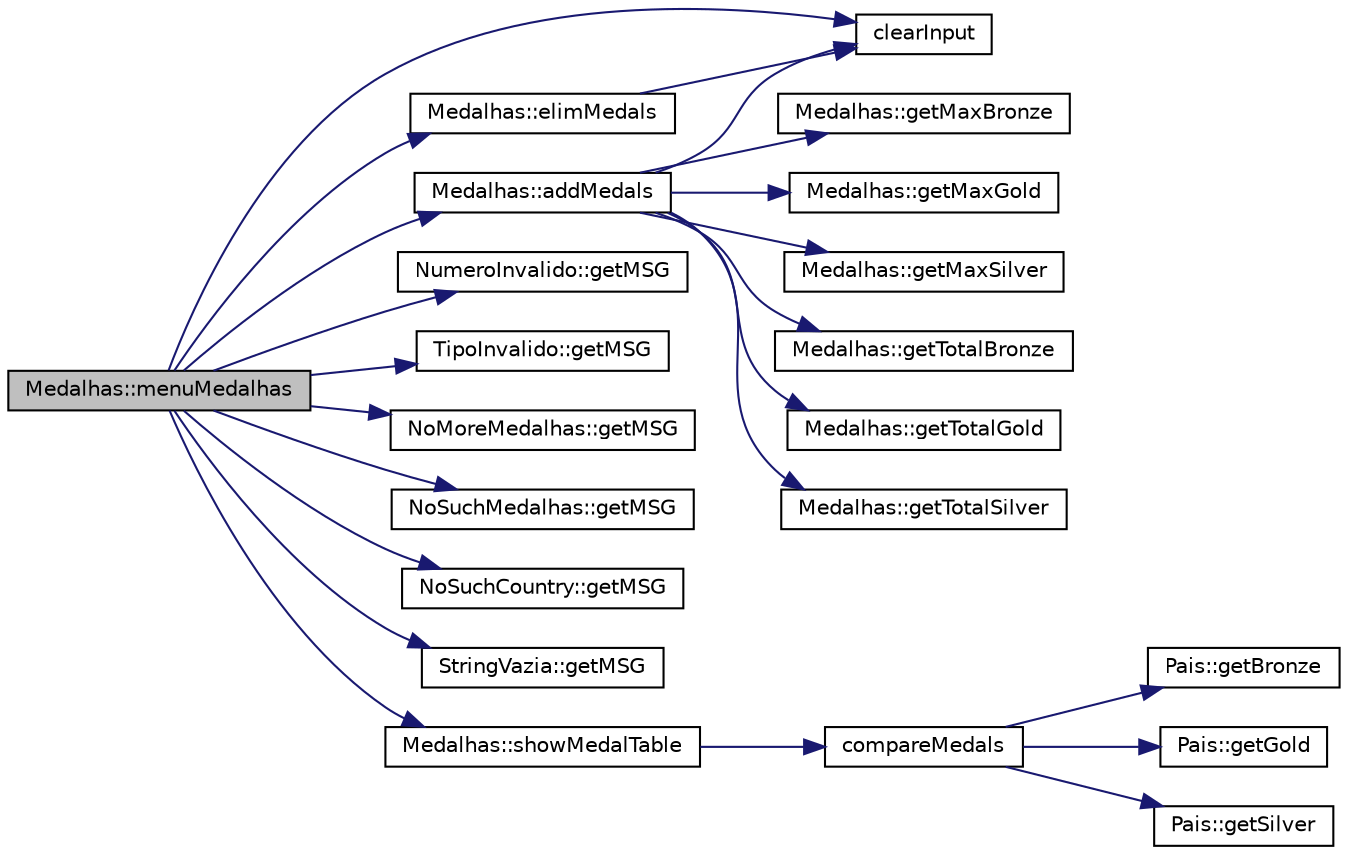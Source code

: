 digraph "Medalhas::menuMedalhas"
{
 // LATEX_PDF_SIZE
  edge [fontname="Helvetica",fontsize="10",labelfontname="Helvetica",labelfontsize="10"];
  node [fontname="Helvetica",fontsize="10",shape=record];
  rankdir="LR";
  Node1 [label="Medalhas::menuMedalhas",height=0.2,width=0.4,color="black", fillcolor="grey75", style="filled", fontcolor="black",tooltip="Menu que lida com a intenção do usuário de atribuir medalhas, remover medalhas e ver o quadro de meda..."];
  Node1 -> Node2 [color="midnightblue",fontsize="10",style="solid",fontname="Helvetica"];
  Node2 [label="Medalhas::addMedals",height=0.2,width=0.4,color="black", fillcolor="white", style="filled",URL="$class_medalhas.html#ae7bfa391d5a4956522d7ce8274f04991",tooltip="Adiciona medalhas a um país."];
  Node2 -> Node3 [color="midnightblue",fontsize="10",style="solid",fontname="Helvetica"];
  Node3 [label="clearInput",height=0.2,width=0.4,color="black", fillcolor="white", style="filled",URL="$utils_8cpp.html#a5d555657ce648c1a47abb70f1029589d",tooltip="Limpa o input buffer."];
  Node2 -> Node4 [color="midnightblue",fontsize="10",style="solid",fontname="Helvetica"];
  Node4 [label="Medalhas::getMaxBronze",height=0.2,width=0.4,color="black", fillcolor="white", style="filled",URL="$class_medalhas.html#a9fb35203050996b7e2d5090958e830df",tooltip="Retorna o número máximo de medalhas de bronze."];
  Node2 -> Node5 [color="midnightblue",fontsize="10",style="solid",fontname="Helvetica"];
  Node5 [label="Medalhas::getMaxGold",height=0.2,width=0.4,color="black", fillcolor="white", style="filled",URL="$class_medalhas.html#add80a9fd69026a05dfcf88bd2bb10c6b",tooltip="Retorna o número máximo de medalhas de ouro."];
  Node2 -> Node6 [color="midnightblue",fontsize="10",style="solid",fontname="Helvetica"];
  Node6 [label="Medalhas::getMaxSilver",height=0.2,width=0.4,color="black", fillcolor="white", style="filled",URL="$class_medalhas.html#a39302fd7914572b04917e18ea509b294",tooltip="Retorna o número máximo de medalhas de prata."];
  Node2 -> Node7 [color="midnightblue",fontsize="10",style="solid",fontname="Helvetica"];
  Node7 [label="Medalhas::getTotalBronze",height=0.2,width=0.4,color="black", fillcolor="white", style="filled",URL="$class_medalhas.html#a794aa6a7a1b77f4dcc5c432a823b41af",tooltip="Retorna o número total de medalhas de bronze."];
  Node2 -> Node8 [color="midnightblue",fontsize="10",style="solid",fontname="Helvetica"];
  Node8 [label="Medalhas::getTotalGold",height=0.2,width=0.4,color="black", fillcolor="white", style="filled",URL="$class_medalhas.html#aee164f340a600a983090b3a3896ea9bf",tooltip="Retorna o número total de medalhas de ouro."];
  Node2 -> Node9 [color="midnightblue",fontsize="10",style="solid",fontname="Helvetica"];
  Node9 [label="Medalhas::getTotalSilver",height=0.2,width=0.4,color="black", fillcolor="white", style="filled",URL="$class_medalhas.html#a78e9370929f6982477f77967047671fb",tooltip="Retorna o número total de medalhas de prata."];
  Node1 -> Node3 [color="midnightblue",fontsize="10",style="solid",fontname="Helvetica"];
  Node1 -> Node10 [color="midnightblue",fontsize="10",style="solid",fontname="Helvetica"];
  Node10 [label="Medalhas::elimMedals",height=0.2,width=0.4,color="black", fillcolor="white", style="filled",URL="$class_medalhas.html#a1f51333f228e0215ec18b01ab209b2a4",tooltip="Elimina medalhas de um país."];
  Node10 -> Node3 [color="midnightblue",fontsize="10",style="solid",fontname="Helvetica"];
  Node1 -> Node11 [color="midnightblue",fontsize="10",style="solid",fontname="Helvetica"];
  Node11 [label="NumeroInvalido::getMSG",height=0.2,width=0.4,color="black", fillcolor="white", style="filled",URL="$class_numero_invalido.html#a5c448d3329c6ac238680652aeeaef4c7",tooltip="Esta função retorna a mensagem de erro de número inválido."];
  Node1 -> Node12 [color="midnightblue",fontsize="10",style="solid",fontname="Helvetica"];
  Node12 [label="TipoInvalido::getMSG",height=0.2,width=0.4,color="black", fillcolor="white", style="filled",URL="$class_tipo_invalido.html#a2ab2856e2ba29b748798c49216ce0242",tooltip="Esta função retorna a mensagem de erro de tipo inválido."];
  Node1 -> Node13 [color="midnightblue",fontsize="10",style="solid",fontname="Helvetica"];
  Node13 [label="NoMoreMedalhas::getMSG",height=0.2,width=0.4,color="black", fillcolor="white", style="filled",URL="$class_no_more_medalhas.html#a277c27d6358f33f61102b0ddabe04a70",tooltip="Esta função retorna a mensagem de erro de passar do limite de medalhas."];
  Node1 -> Node14 [color="midnightblue",fontsize="10",style="solid",fontname="Helvetica"];
  Node14 [label="NoSuchMedalhas::getMSG",height=0.2,width=0.4,color="black", fillcolor="white", style="filled",URL="$class_no_such_medalhas.html#a8579983c1ea58a01e1e5474c95738def",tooltip="Esta função retorna a mensagem de erro de medalhas insuficientes."];
  Node1 -> Node15 [color="midnightblue",fontsize="10",style="solid",fontname="Helvetica"];
  Node15 [label="NoSuchCountry::getMSG",height=0.2,width=0.4,color="black", fillcolor="white", style="filled",URL="$class_no_such_country.html#a865f6066a01c7c98fdf730579baeb21d",tooltip="Esta função retorna a mensagem de erro de país inexistente."];
  Node1 -> Node16 [color="midnightblue",fontsize="10",style="solid",fontname="Helvetica"];
  Node16 [label="StringVazia::getMSG",height=0.2,width=0.4,color="black", fillcolor="white", style="filled",URL="$class_string_vazia.html#a604504d90df3ac1669feb026b75c9578",tooltip="Esta função retorna a mensagem de erro de string vazia."];
  Node1 -> Node17 [color="midnightblue",fontsize="10",style="solid",fontname="Helvetica"];
  Node17 [label="Medalhas::showMedalTable",height=0.2,width=0.4,color="black", fillcolor="white", style="filled",URL="$class_medalhas.html#a37866111e7cc41c679fa8e4bcfa9c5fd",tooltip="Imprime a tabela de medalhas."];
  Node17 -> Node18 [color="midnightblue",fontsize="10",style="solid",fontname="Helvetica"];
  Node18 [label="compareMedals",height=0.2,width=0.4,color="black", fillcolor="white", style="filled",URL="$_medalhas_8cpp.html#a6d7aa67f6e0d6c6fee733060106bfd84",tooltip=" "];
  Node18 -> Node19 [color="midnightblue",fontsize="10",style="solid",fontname="Helvetica"];
  Node19 [label="Pais::getBronze",height=0.2,width=0.4,color="black", fillcolor="white", style="filled",URL="$class_pais.html#a3c0c891c0fb2009bee95f965e9da0202",tooltip="Retorna o número de medalhas de bronze do país objeto da classe Pais."];
  Node18 -> Node20 [color="midnightblue",fontsize="10",style="solid",fontname="Helvetica"];
  Node20 [label="Pais::getGold",height=0.2,width=0.4,color="black", fillcolor="white", style="filled",URL="$class_pais.html#aecf6f82be9a5e2f396fff4244e12a84a",tooltip="Retorna o número de medalhas de ouro do país objeto da classe Pais."];
  Node18 -> Node21 [color="midnightblue",fontsize="10",style="solid",fontname="Helvetica"];
  Node21 [label="Pais::getSilver",height=0.2,width=0.4,color="black", fillcolor="white", style="filled",URL="$class_pais.html#a05a55474b660e2a1f8517f1840615591",tooltip="Retorna o número de medalhas de prata do país objeto da classe Pais."];
}
